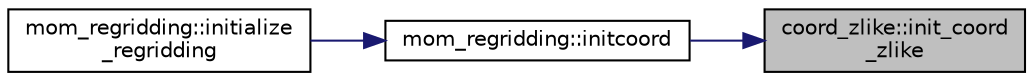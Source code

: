 digraph "coord_zlike::init_coord_zlike"
{
 // INTERACTIVE_SVG=YES
 // LATEX_PDF_SIZE
  edge [fontname="Helvetica",fontsize="10",labelfontname="Helvetica",labelfontsize="10"];
  node [fontname="Helvetica",fontsize="10",shape=record];
  rankdir="RL";
  Node1 [label="coord_zlike::init_coord\l_zlike",height=0.2,width=0.4,color="black", fillcolor="grey75", style="filled", fontcolor="black",tooltip="Initialise a zlike_CS with pointers to parameters."];
  Node1 -> Node2 [dir="back",color="midnightblue",fontsize="10",style="solid",fontname="Helvetica"];
  Node2 [label="mom_regridding::initcoord",height=0.2,width=0.4,color="black", fillcolor="white", style="filled",URL="$namespacemom__regridding.html#aa7e60904ce49d1fd66d99dbfb1c0c355",tooltip="Initialize the coordinate resolutions by calling the appropriate initialization routine for the speci..."];
  Node2 -> Node3 [dir="back",color="midnightblue",fontsize="10",style="solid",fontname="Helvetica"];
  Node3 [label="mom_regridding::initialize\l_regridding",height=0.2,width=0.4,color="black", fillcolor="white", style="filled",URL="$namespacemom__regridding.html#a8c91ba68f0906e1fc76b7008caf6288e",tooltip="Initialization and configures a regridding control structure based on customizable run-time parameter..."];
}
